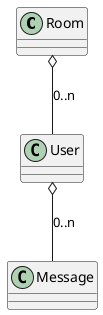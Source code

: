 @startuml Firebase Chat
    
    class Room {}

    class Message {}

    class User {}

    Room o-- User : 0..n
    User o-- Message : 0..n

@enduml